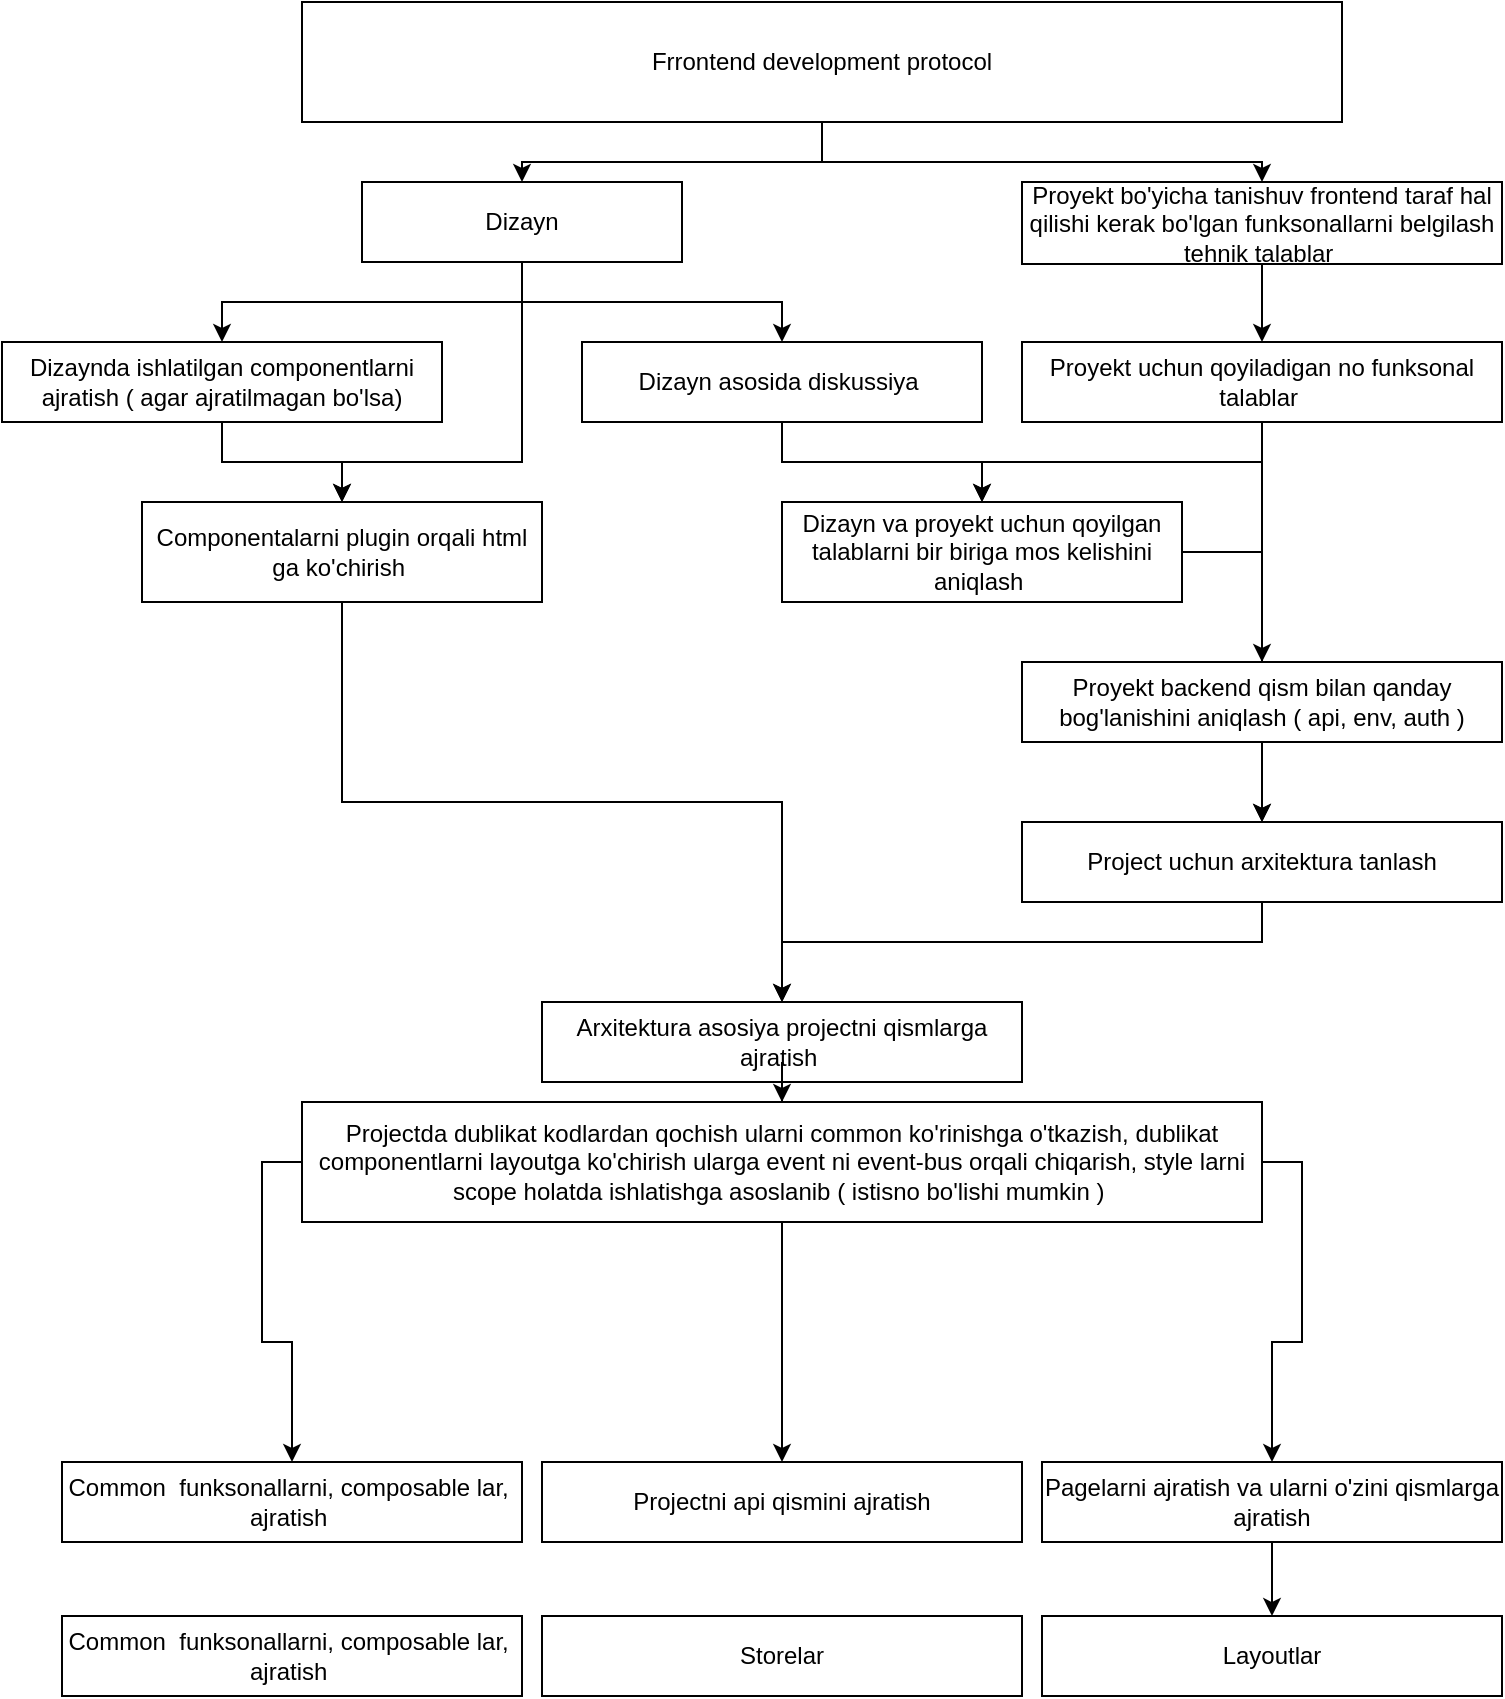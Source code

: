 <mxfile version="24.7.17">
  <diagram name="Page-1" id="ArStcaM5DUYL-hzr79vU">
    <mxGraphModel dx="989" dy="532" grid="1" gridSize="10" guides="1" tooltips="1" connect="1" arrows="1" fold="1" page="1" pageScale="1" pageWidth="850" pageHeight="1100" math="0" shadow="0">
      <root>
        <mxCell id="0" />
        <mxCell id="1" parent="0" />
        <mxCell id="h19QluJANSFqdkkZkH_Q-4" value="" style="edgeStyle=orthogonalEdgeStyle;rounded=0;orthogonalLoop=1;jettySize=auto;html=1;" edge="1" parent="1" source="h19QluJANSFqdkkZkH_Q-1" target="h19QluJANSFqdkkZkH_Q-2">
          <mxGeometry relative="1" as="geometry" />
        </mxCell>
        <mxCell id="h19QluJANSFqdkkZkH_Q-15" style="edgeStyle=orthogonalEdgeStyle;rounded=0;orthogonalLoop=1;jettySize=auto;html=1;exitX=0.5;exitY=1;exitDx=0;exitDy=0;entryX=0.5;entryY=0;entryDx=0;entryDy=0;" edge="1" parent="1" source="h19QluJANSFqdkkZkH_Q-1" target="h19QluJANSFqdkkZkH_Q-12">
          <mxGeometry relative="1" as="geometry" />
        </mxCell>
        <mxCell id="h19QluJANSFqdkkZkH_Q-1" value="Frrontend development protocol" style="rounded=0;whiteSpace=wrap;html=1;" vertex="1" parent="1">
          <mxGeometry x="160" y="30" width="520" height="60" as="geometry" />
        </mxCell>
        <mxCell id="h19QluJANSFqdkkZkH_Q-7" value="" style="edgeStyle=orthogonalEdgeStyle;rounded=0;orthogonalLoop=1;jettySize=auto;html=1;" edge="1" parent="1" source="h19QluJANSFqdkkZkH_Q-2" target="h19QluJANSFqdkkZkH_Q-6">
          <mxGeometry relative="1" as="geometry" />
        </mxCell>
        <mxCell id="h19QluJANSFqdkkZkH_Q-11" value="" style="edgeStyle=orthogonalEdgeStyle;rounded=0;orthogonalLoop=1;jettySize=auto;html=1;" edge="1" parent="1" source="h19QluJANSFqdkkZkH_Q-2" target="h19QluJANSFqdkkZkH_Q-10">
          <mxGeometry relative="1" as="geometry" />
        </mxCell>
        <mxCell id="h19QluJANSFqdkkZkH_Q-48" style="edgeStyle=orthogonalEdgeStyle;rounded=0;orthogonalLoop=1;jettySize=auto;html=1;exitX=0.5;exitY=1;exitDx=0;exitDy=0;entryX=0.5;entryY=0;entryDx=0;entryDy=0;" edge="1" parent="1" source="h19QluJANSFqdkkZkH_Q-2" target="h19QluJANSFqdkkZkH_Q-8">
          <mxGeometry relative="1" as="geometry">
            <Array as="points">
              <mxPoint x="270" y="260" />
              <mxPoint x="180" y="260" />
            </Array>
          </mxGeometry>
        </mxCell>
        <mxCell id="h19QluJANSFqdkkZkH_Q-2" value="Dizayn" style="rounded=0;whiteSpace=wrap;html=1;" vertex="1" parent="1">
          <mxGeometry x="190" y="120" width="160" height="40" as="geometry" />
        </mxCell>
        <mxCell id="h19QluJANSFqdkkZkH_Q-9" style="edgeStyle=orthogonalEdgeStyle;rounded=0;orthogonalLoop=1;jettySize=auto;html=1;exitX=0.5;exitY=1;exitDx=0;exitDy=0;" edge="1" parent="1" source="h19QluJANSFqdkkZkH_Q-6" target="h19QluJANSFqdkkZkH_Q-8">
          <mxGeometry relative="1" as="geometry" />
        </mxCell>
        <mxCell id="h19QluJANSFqdkkZkH_Q-6" value="Dizaynda ishlatilgan componentlarni ajratish ( agar ajratilmagan bo&#39;lsa)" style="rounded=0;whiteSpace=wrap;html=1;" vertex="1" parent="1">
          <mxGeometry x="10" y="200" width="220" height="40" as="geometry" />
        </mxCell>
        <mxCell id="h19QluJANSFqdkkZkH_Q-39" style="edgeStyle=orthogonalEdgeStyle;rounded=0;orthogonalLoop=1;jettySize=auto;html=1;exitX=0.5;exitY=1;exitDx=0;exitDy=0;entryX=0.5;entryY=0;entryDx=0;entryDy=0;" edge="1" parent="1" source="h19QluJANSFqdkkZkH_Q-8" target="h19QluJANSFqdkkZkH_Q-23">
          <mxGeometry relative="1" as="geometry" />
        </mxCell>
        <mxCell id="h19QluJANSFqdkkZkH_Q-8" value="Componentalarni plugin orqali html ga ko&#39;chirish&amp;nbsp;" style="rounded=0;whiteSpace=wrap;html=1;" vertex="1" parent="1">
          <mxGeometry x="80" y="280" width="200" height="50" as="geometry" />
        </mxCell>
        <mxCell id="h19QluJANSFqdkkZkH_Q-19" value="" style="edgeStyle=orthogonalEdgeStyle;rounded=0;orthogonalLoop=1;jettySize=auto;html=1;" edge="1" parent="1" source="h19QluJANSFqdkkZkH_Q-10" target="h19QluJANSFqdkkZkH_Q-18">
          <mxGeometry relative="1" as="geometry" />
        </mxCell>
        <mxCell id="h19QluJANSFqdkkZkH_Q-10" value="Dizayn asosida diskussiya&amp;nbsp;" style="rounded=0;whiteSpace=wrap;html=1;" vertex="1" parent="1">
          <mxGeometry x="300" y="200" width="200" height="40" as="geometry" />
        </mxCell>
        <mxCell id="h19QluJANSFqdkkZkH_Q-17" value="" style="edgeStyle=orthogonalEdgeStyle;rounded=0;orthogonalLoop=1;jettySize=auto;html=1;" edge="1" parent="1" source="h19QluJANSFqdkkZkH_Q-12" target="h19QluJANSFqdkkZkH_Q-16">
          <mxGeometry relative="1" as="geometry" />
        </mxCell>
        <mxCell id="h19QluJANSFqdkkZkH_Q-12" value="Proyekt bo&#39;yicha tanishuv frontend taraf hal qilishi kerak bo&#39;lgan funksonallarni belgilash tehnik talablar&amp;nbsp;" style="rounded=0;whiteSpace=wrap;html=1;" vertex="1" parent="1">
          <mxGeometry x="520" y="120" width="240" height="41" as="geometry" />
        </mxCell>
        <mxCell id="h19QluJANSFqdkkZkH_Q-20" style="edgeStyle=orthogonalEdgeStyle;rounded=0;orthogonalLoop=1;jettySize=auto;html=1;exitX=0.5;exitY=1;exitDx=0;exitDy=0;entryX=0.5;entryY=0;entryDx=0;entryDy=0;" edge="1" parent="1" source="h19QluJANSFqdkkZkH_Q-16" target="h19QluJANSFqdkkZkH_Q-18">
          <mxGeometry relative="1" as="geometry" />
        </mxCell>
        <mxCell id="h19QluJANSFqdkkZkH_Q-37" style="edgeStyle=orthogonalEdgeStyle;rounded=0;orthogonalLoop=1;jettySize=auto;html=1;exitX=0.5;exitY=1;exitDx=0;exitDy=0;entryX=0.5;entryY=0;entryDx=0;entryDy=0;entryPerimeter=0;" edge="1" parent="1" source="h19QluJANSFqdkkZkH_Q-16" target="h19QluJANSFqdkkZkH_Q-35">
          <mxGeometry relative="1" as="geometry">
            <mxPoint x="635" y="360" as="targetPoint" />
          </mxGeometry>
        </mxCell>
        <mxCell id="h19QluJANSFqdkkZkH_Q-16" value="Proyekt uchun qoyiladigan no funksonal talablar&amp;nbsp;" style="rounded=0;whiteSpace=wrap;html=1;" vertex="1" parent="1">
          <mxGeometry x="520" y="200" width="240" height="40" as="geometry" />
        </mxCell>
        <mxCell id="h19QluJANSFqdkkZkH_Q-32" style="edgeStyle=orthogonalEdgeStyle;rounded=0;orthogonalLoop=1;jettySize=auto;html=1;exitX=1;exitY=0.5;exitDx=0;exitDy=0;entryX=0.5;entryY=0;entryDx=0;entryDy=0;" edge="1" parent="1" source="h19QluJANSFqdkkZkH_Q-18" target="h19QluJANSFqdkkZkH_Q-21">
          <mxGeometry relative="1" as="geometry" />
        </mxCell>
        <mxCell id="h19QluJANSFqdkkZkH_Q-18" value="Dizayn va proyekt uchun qoyilgan talablarni bir biriga mos kelishini aniqlash&amp;nbsp;" style="rounded=0;whiteSpace=wrap;html=1;" vertex="1" parent="1">
          <mxGeometry x="400" y="280" width="200" height="50" as="geometry" />
        </mxCell>
        <mxCell id="h19QluJANSFqdkkZkH_Q-24" value="" style="edgeStyle=orthogonalEdgeStyle;rounded=0;orthogonalLoop=1;jettySize=auto;html=1;" edge="1" parent="1" source="h19QluJANSFqdkkZkH_Q-21" target="h19QluJANSFqdkkZkH_Q-23">
          <mxGeometry relative="1" as="geometry">
            <Array as="points">
              <mxPoint x="640" y="500" />
              <mxPoint x="400" y="500" />
            </Array>
          </mxGeometry>
        </mxCell>
        <mxCell id="h19QluJANSFqdkkZkH_Q-21" value="Project uchun arxitektura tanlash" style="rounded=0;whiteSpace=wrap;html=1;" vertex="1" parent="1">
          <mxGeometry x="520" y="440" width="240" height="40" as="geometry" />
        </mxCell>
        <mxCell id="h19QluJANSFqdkkZkH_Q-34" value="" style="edgeStyle=orthogonalEdgeStyle;rounded=0;orthogonalLoop=1;jettySize=auto;html=1;" edge="1" parent="1" source="h19QluJANSFqdkkZkH_Q-44" target="h19QluJANSFqdkkZkH_Q-33">
          <mxGeometry relative="1" as="geometry" />
        </mxCell>
        <mxCell id="h19QluJANSFqdkkZkH_Q-23" value="Arxitektura asosiya projectni qismlarga ajratish&amp;nbsp;" style="rounded=0;whiteSpace=wrap;html=1;" vertex="1" parent="1">
          <mxGeometry x="280" y="530" width="240" height="40" as="geometry" />
        </mxCell>
        <mxCell id="h19QluJANSFqdkkZkH_Q-26" value="Common&amp;nbsp; funksonallarni, composable lar,&amp;nbsp; ajratish&amp;nbsp;" style="rounded=0;whiteSpace=wrap;html=1;" vertex="1" parent="1">
          <mxGeometry x="40" y="760" width="230" height="40" as="geometry" />
        </mxCell>
        <mxCell id="h19QluJANSFqdkkZkH_Q-43" style="edgeStyle=orthogonalEdgeStyle;rounded=0;orthogonalLoop=1;jettySize=auto;html=1;exitX=0.5;exitY=1;exitDx=0;exitDy=0;" edge="1" parent="1" source="h19QluJANSFqdkkZkH_Q-28" target="h19QluJANSFqdkkZkH_Q-41">
          <mxGeometry relative="1" as="geometry" />
        </mxCell>
        <mxCell id="h19QluJANSFqdkkZkH_Q-28" value="Pagelarni ajratish va ularni o&#39;zini qismlarga ajratish" style="rounded=0;whiteSpace=wrap;html=1;" vertex="1" parent="1">
          <mxGeometry x="530" y="760" width="230" height="40" as="geometry" />
        </mxCell>
        <mxCell id="h19QluJANSFqdkkZkH_Q-33" value="Projectni api qismini ajratish" style="rounded=0;whiteSpace=wrap;html=1;" vertex="1" parent="1">
          <mxGeometry x="280" y="760" width="240" height="40" as="geometry" />
        </mxCell>
        <mxCell id="h19QluJANSFqdkkZkH_Q-38" style="edgeStyle=orthogonalEdgeStyle;rounded=0;orthogonalLoop=1;jettySize=auto;html=1;exitX=0.5;exitY=1;exitDx=0;exitDy=0;entryX=0.5;entryY=0;entryDx=0;entryDy=0;" edge="1" parent="1" source="h19QluJANSFqdkkZkH_Q-35" target="h19QluJANSFqdkkZkH_Q-21">
          <mxGeometry relative="1" as="geometry" />
        </mxCell>
        <mxCell id="h19QluJANSFqdkkZkH_Q-35" value="Proyekt backend qism bilan qanday bog&#39;lanishini aniqlash ( api, env, auth )" style="rounded=0;whiteSpace=wrap;html=1;" vertex="1" parent="1">
          <mxGeometry x="520" y="360" width="240" height="40" as="geometry" />
        </mxCell>
        <mxCell id="h19QluJANSFqdkkZkH_Q-40" value="Common&amp;nbsp; funksonallarni, composable lar,&amp;nbsp; ajratish&amp;nbsp;" style="rounded=0;whiteSpace=wrap;html=1;" vertex="1" parent="1">
          <mxGeometry x="40" y="837" width="230" height="40" as="geometry" />
        </mxCell>
        <mxCell id="h19QluJANSFqdkkZkH_Q-41" value="Layoutlar" style="rounded=0;whiteSpace=wrap;html=1;" vertex="1" parent="1">
          <mxGeometry x="530" y="837" width="230" height="40" as="geometry" />
        </mxCell>
        <mxCell id="h19QluJANSFqdkkZkH_Q-42" value="Storelar" style="rounded=0;whiteSpace=wrap;html=1;" vertex="1" parent="1">
          <mxGeometry x="280" y="837" width="240" height="40" as="geometry" />
        </mxCell>
        <mxCell id="h19QluJANSFqdkkZkH_Q-45" value="" style="edgeStyle=orthogonalEdgeStyle;rounded=0;orthogonalLoop=1;jettySize=auto;html=1;" edge="1" parent="1" source="h19QluJANSFqdkkZkH_Q-23" target="h19QluJANSFqdkkZkH_Q-44">
          <mxGeometry relative="1" as="geometry">
            <mxPoint x="400" y="570" as="sourcePoint" />
            <mxPoint x="400" y="760" as="targetPoint" />
          </mxGeometry>
        </mxCell>
        <mxCell id="h19QluJANSFqdkkZkH_Q-46" style="edgeStyle=orthogonalEdgeStyle;rounded=0;orthogonalLoop=1;jettySize=auto;html=1;exitX=0;exitY=0.5;exitDx=0;exitDy=0;entryX=0.5;entryY=0;entryDx=0;entryDy=0;" edge="1" parent="1" source="h19QluJANSFqdkkZkH_Q-44" target="h19QluJANSFqdkkZkH_Q-26">
          <mxGeometry relative="1" as="geometry" />
        </mxCell>
        <mxCell id="h19QluJANSFqdkkZkH_Q-47" style="edgeStyle=orthogonalEdgeStyle;rounded=0;orthogonalLoop=1;jettySize=auto;html=1;exitX=1;exitY=0.5;exitDx=0;exitDy=0;entryX=0.5;entryY=0;entryDx=0;entryDy=0;" edge="1" parent="1" source="h19QluJANSFqdkkZkH_Q-44" target="h19QluJANSFqdkkZkH_Q-28">
          <mxGeometry relative="1" as="geometry" />
        </mxCell>
        <mxCell id="h19QluJANSFqdkkZkH_Q-44" value="Projectda dublikat kodlardan qochish ularni common ko&#39;rinishga o&#39;tkazish, dublikat componentlarni layoutga ko&#39;chirish ularga event ni event-bus orqali chiqarish, style larni scope holatda ishlatishga asoslanib ( istisno bo&#39;lishi mumkin )&amp;nbsp;" style="rounded=0;whiteSpace=wrap;html=1;" vertex="1" parent="1">
          <mxGeometry x="160" y="580" width="480" height="60" as="geometry" />
        </mxCell>
      </root>
    </mxGraphModel>
  </diagram>
</mxfile>
